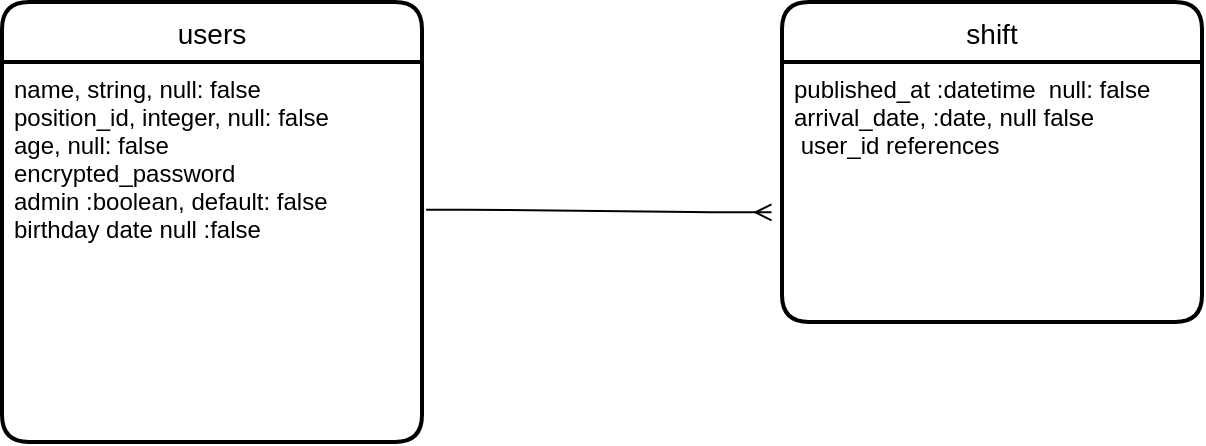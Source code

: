 <mxfile version="13.10.0" type="embed">
    <diagram id="ipNBWJOeUqyukHmlWB3X" name="ページ1">
        <mxGraphModel dx="1010" dy="1804" grid="1" gridSize="10" guides="1" tooltips="1" connect="1" arrows="1" fold="1" page="1" pageScale="1" pageWidth="827" pageHeight="1169" math="0" shadow="0">
            <root>
                <mxCell id="0"/>
                <mxCell id="1" parent="0"/>
                <mxCell id="10" value="users" style="swimlane;childLayout=stackLayout;horizontal=1;startSize=30;horizontalStack=0;rounded=1;fontSize=14;fontStyle=0;strokeWidth=2;resizeParent=0;resizeLast=1;shadow=0;dashed=0;align=center;" vertex="1" parent="1">
                    <mxGeometry x="30" y="-480" width="210" height="220" as="geometry"/>
                </mxCell>
                <mxCell id="11" value="name, string, null: false&#10;position_id, integer, null: false&#10;age, null: false&#10;encrypted_password&#10;admin :boolean, default: false&#10;birthday date null :false" style="align=left;strokeColor=none;fillColor=none;spacingLeft=4;fontSize=12;verticalAlign=top;resizable=0;rotatable=0;part=1;" vertex="1" parent="10">
                    <mxGeometry y="30" width="210" height="190" as="geometry"/>
                </mxCell>
                <mxCell id="12" value="shift" style="swimlane;childLayout=stackLayout;horizontal=1;startSize=30;horizontalStack=0;rounded=1;fontSize=14;fontStyle=0;strokeWidth=2;resizeParent=0;resizeLast=1;shadow=0;dashed=0;align=center;" vertex="1" parent="1">
                    <mxGeometry x="420" y="-480" width="210" height="160" as="geometry"/>
                </mxCell>
                <mxCell id="13" value="published_at :datetime  null: false&#10;arrival_date, :date, null false&#10; user_id references" style="align=left;strokeColor=none;fillColor=none;spacingLeft=4;fontSize=12;verticalAlign=top;resizable=0;rotatable=0;part=1;" vertex="1" parent="12">
                    <mxGeometry y="30" width="210" height="130" as="geometry"/>
                </mxCell>
                <mxCell id="14" value="" style="edgeStyle=entityRelationEdgeStyle;fontSize=12;html=1;endArrow=ERmany;exitX=1.01;exitY=0.389;exitDx=0;exitDy=0;exitPerimeter=0;entryX=-0.025;entryY=0.578;entryDx=0;entryDy=0;entryPerimeter=0;" edge="1" parent="1" source="11" target="13">
                    <mxGeometry width="100" height="100" relative="1" as="geometry">
                        <mxPoint x="470" y="-260" as="sourcePoint"/>
                        <mxPoint x="570" y="-360" as="targetPoint"/>
                    </mxGeometry>
                </mxCell>
            </root>
        </mxGraphModel>
    </diagram>
</mxfile>
